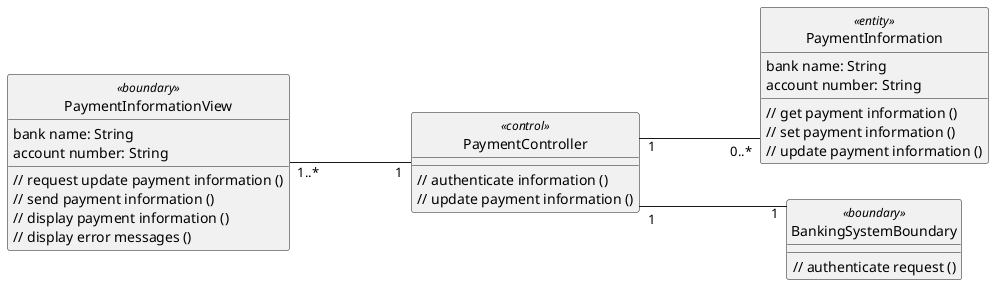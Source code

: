 @startuml 
skinparam classAttributeIconSize 0
skinparam linetype ortho
left to right direction
hide circle
class PaymentInformationView <<boundary>> {
    bank name: String
    account number: String

    // request update payment information ()
    // send payment information ()
    // display payment information ()
    // display error messages ()

    }

class PaymentController <<control>> {
    

    // authenticate information ()
    // update payment information ()

    }

class PaymentInformation <<entity>> {
    bank name: String
    account number: String

    // get payment information ()
    // set payment information ()
    // update payment information ()

    }

class BankingSystemBoundary <<boundary>> {
    

    // authenticate request ()


    }

PaymentInformationView "1..*" --- "1" PaymentController

PaymentController "1" --- "0..*" PaymentInformation

PaymentController "1" --- "1" BankingSystemBoundary

@enduml
